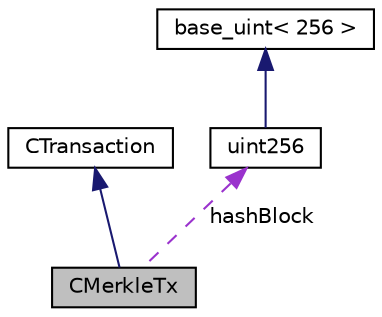 digraph "CMerkleTx"
{
 // LATEX_PDF_SIZE
  edge [fontname="Helvetica",fontsize="10",labelfontname="Helvetica",labelfontsize="10"];
  node [fontname="Helvetica",fontsize="10",shape=record];
  Node3 [label="CMerkleTx",height=0.2,width=0.4,color="black", fillcolor="grey75", style="filled", fontcolor="black",tooltip=" "];
  Node4 -> Node3 [dir="back",color="midnightblue",fontsize="10",style="solid"];
  Node4 [label="CTransaction",height=0.2,width=0.4,color="black", fillcolor="white", style="filled",URL="$class_c_transaction.html",tooltip=" "];
  Node5 -> Node3 [dir="back",color="darkorchid3",fontsize="10",style="dashed",label=" hashBlock" ];
  Node5 [label="uint256",height=0.2,width=0.4,color="black", fillcolor="white", style="filled",URL="$classuint256.html",tooltip=" "];
  Node6 -> Node5 [dir="back",color="midnightblue",fontsize="10",style="solid"];
  Node6 [label="base_uint\< 256 \>",height=0.2,width=0.4,color="black", fillcolor="white", style="filled",URL="$classbase__uint.html",tooltip=" "];
}
